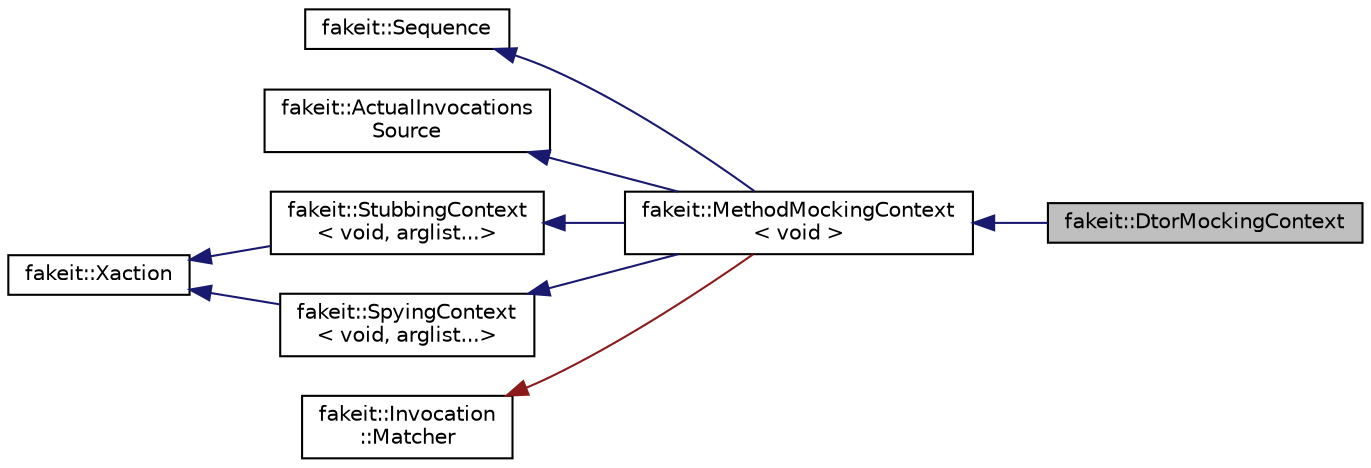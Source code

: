 digraph "fakeit::DtorMockingContext"
{
  edge [fontname="Helvetica",fontsize="10",labelfontname="Helvetica",labelfontsize="10"];
  node [fontname="Helvetica",fontsize="10",shape=record];
  rankdir="LR";
  Node1 [label="fakeit::DtorMockingContext",height=0.2,width=0.4,color="black", fillcolor="grey75", style="filled" fontcolor="black"];
  Node2 -> Node1 [dir="back",color="midnightblue",fontsize="10",style="solid",fontname="Helvetica"];
  Node2 [label="fakeit::MethodMockingContext\l\< void \>",height=0.2,width=0.4,color="black", fillcolor="white", style="filled",URL="$df/d64/classfakeit_1_1MethodMockingContext.html"];
  Node3 -> Node2 [dir="back",color="midnightblue",fontsize="10",style="solid",fontname="Helvetica"];
  Node3 [label="fakeit::Sequence",height=0.2,width=0.4,color="black", fillcolor="white", style="filled",URL="$dd/dd8/classfakeit_1_1Sequence.html"];
  Node4 -> Node2 [dir="back",color="midnightblue",fontsize="10",style="solid",fontname="Helvetica"];
  Node4 [label="fakeit::ActualInvocations\lSource",height=0.2,width=0.4,color="black", fillcolor="white", style="filled",URL="$d4/d8c/structfakeit_1_1ActualInvocationsSource.html"];
  Node5 -> Node2 [dir="back",color="midnightblue",fontsize="10",style="solid",fontname="Helvetica"];
  Node5 [label="fakeit::StubbingContext\l\< void, arglist...\>",height=0.2,width=0.4,color="black", fillcolor="white", style="filled",URL="$db/d27/structfakeit_1_1StubbingContext.html"];
  Node6 -> Node5 [dir="back",color="midnightblue",fontsize="10",style="solid",fontname="Helvetica"];
  Node6 [label="fakeit::Xaction",height=0.2,width=0.4,color="black", fillcolor="white", style="filled",URL="$d6/d39/structfakeit_1_1Xaction.html"];
  Node7 -> Node2 [dir="back",color="midnightblue",fontsize="10",style="solid",fontname="Helvetica"];
  Node7 [label="fakeit::SpyingContext\l\< void, arglist...\>",height=0.2,width=0.4,color="black", fillcolor="white", style="filled",URL="$df/d1c/structfakeit_1_1SpyingContext.html"];
  Node6 -> Node7 [dir="back",color="midnightblue",fontsize="10",style="solid",fontname="Helvetica"];
  Node8 -> Node2 [dir="back",color="firebrick4",fontsize="10",style="solid",fontname="Helvetica"];
  Node8 [label="fakeit::Invocation\l::Matcher",height=0.2,width=0.4,color="black", fillcolor="white", style="filled",URL="$d3/d20/structfakeit_1_1Invocation_1_1Matcher.html"];
}
